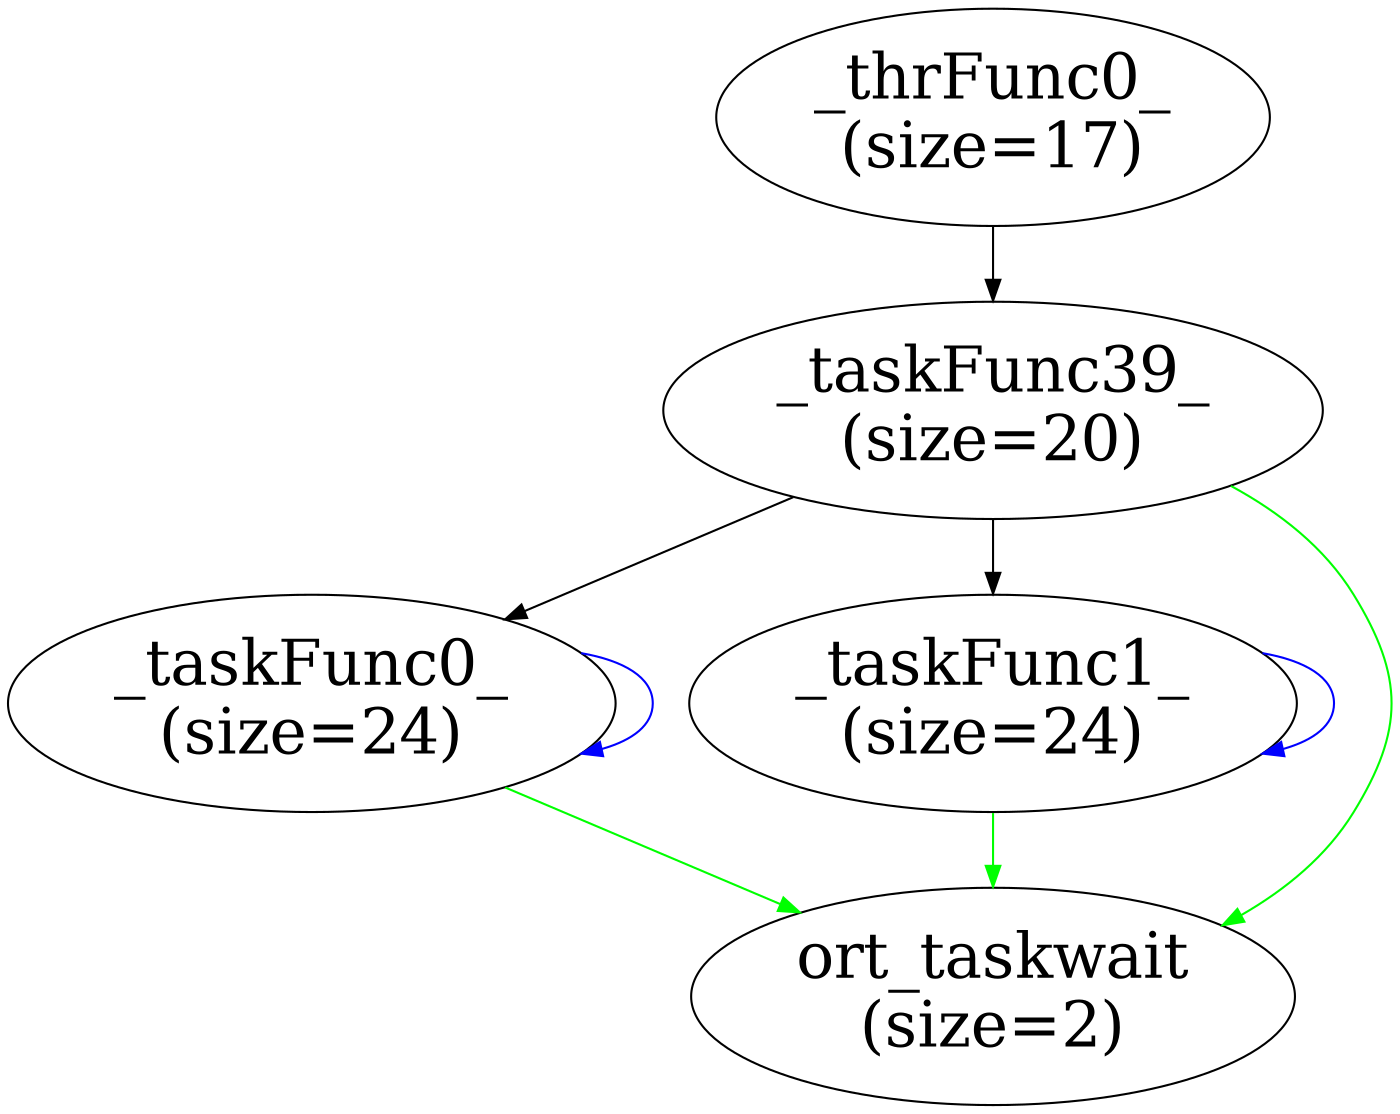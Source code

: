 digraph  {
center=1;
rankdir=TB;
rotate=0;
size="10,8";
0 [fontsize=30, label="_thrFunc0_\n(size=17)"];
1 [fontsize=30, label="_taskFunc39_\n(size=20)"];
3 [fontsize=30, label="_taskFunc0_\n(size=24)"];
5 [fontsize=30, label="_taskFunc1_\n(size=24)"];
6 [fontsize=30, label="ort_taskwait\n(size=2)"];
0 -> 1  [key=0];
1 -> 3  [key=0];
1 -> 5  [key=0];
1 -> 6  [color=green, key=0];
3 -> 3  [color=blue, key=0];
3 -> 6  [color=green, key=0];
5 -> 5  [color=blue, key=0];
5 -> 6  [color=green, key=0];
}
